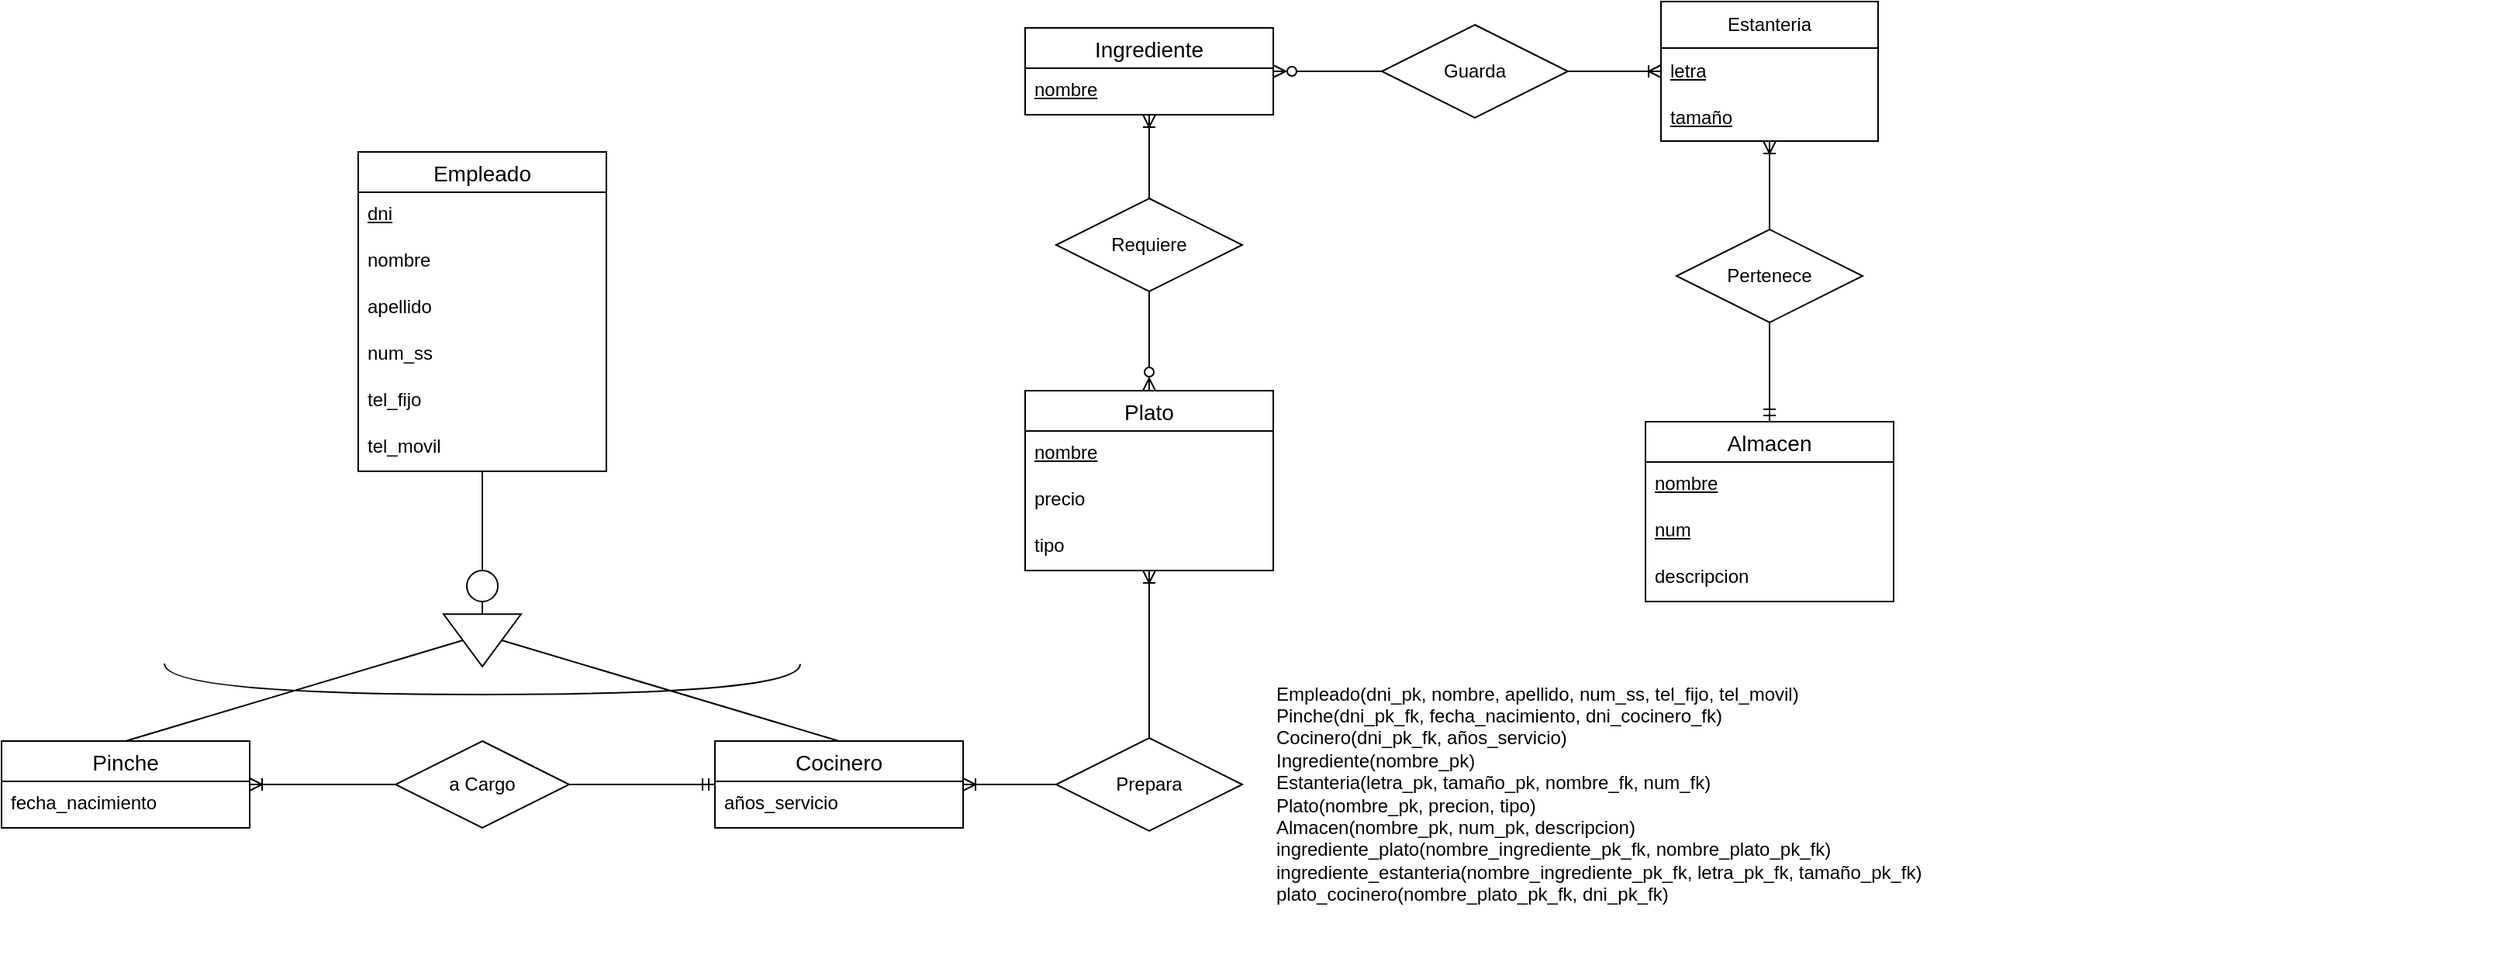 <mxfile version="22.0.4" type="device">
  <diagram name="Página-1" id="isV0oZyiH_nVLni_kfK7">
    <mxGraphModel dx="2734" dy="943" grid="1" gridSize="10" guides="1" tooltips="1" connect="1" arrows="1" fold="1" page="1" pageScale="1" pageWidth="827" pageHeight="1169" math="0" shadow="0">
      <root>
        <mxCell id="0" />
        <mxCell id="1" parent="0" />
        <mxCell id="_Nfx6Fq44ev3ziUcF9c0-1" value="Empleado" style="swimlane;fontStyle=0;childLayout=stackLayout;horizontal=1;startSize=26;horizontalStack=0;resizeParent=1;resizeParentMax=0;resizeLast=0;collapsible=1;marginBottom=0;align=center;fontSize=14;" parent="1" vertex="1">
          <mxGeometry x="159.99" y="100" width="160" height="206" as="geometry" />
        </mxCell>
        <mxCell id="_Nfx6Fq44ev3ziUcF9c0-4" value="dni" style="text;strokeColor=none;fillColor=none;spacingLeft=4;spacingRight=4;overflow=hidden;rotatable=0;points=[[0,0.5],[1,0.5]];portConstraint=eastwest;fontSize=12;whiteSpace=wrap;html=1;fontStyle=4" parent="_Nfx6Fq44ev3ziUcF9c0-1" vertex="1">
          <mxGeometry y="26" width="160" height="30" as="geometry" />
        </mxCell>
        <mxCell id="_Nfx6Fq44ev3ziUcF9c0-2" value="nombre" style="text;strokeColor=none;fillColor=none;spacingLeft=4;spacingRight=4;overflow=hidden;rotatable=0;points=[[0,0.5],[1,0.5]];portConstraint=eastwest;fontSize=12;whiteSpace=wrap;html=1;" parent="_Nfx6Fq44ev3ziUcF9c0-1" vertex="1">
          <mxGeometry y="56" width="160" height="30" as="geometry" />
        </mxCell>
        <mxCell id="_Nfx6Fq44ev3ziUcF9c0-53" value="apellido" style="text;strokeColor=none;fillColor=none;spacingLeft=4;spacingRight=4;overflow=hidden;rotatable=0;points=[[0,0.5],[1,0.5]];portConstraint=eastwest;fontSize=12;whiteSpace=wrap;html=1;" parent="_Nfx6Fq44ev3ziUcF9c0-1" vertex="1">
          <mxGeometry y="86" width="160" height="30" as="geometry" />
        </mxCell>
        <mxCell id="_Nfx6Fq44ev3ziUcF9c0-3" value="num_ss" style="text;strokeColor=none;fillColor=none;spacingLeft=4;spacingRight=4;overflow=hidden;rotatable=0;points=[[0,0.5],[1,0.5]];portConstraint=eastwest;fontSize=12;whiteSpace=wrap;html=1;" parent="_Nfx6Fq44ev3ziUcF9c0-1" vertex="1">
          <mxGeometry y="116" width="160" height="30" as="geometry" />
        </mxCell>
        <mxCell id="_Nfx6Fq44ev3ziUcF9c0-54" value="tel_fijo" style="text;strokeColor=none;fillColor=none;spacingLeft=4;spacingRight=4;overflow=hidden;rotatable=0;points=[[0,0.5],[1,0.5]];portConstraint=eastwest;fontSize=12;whiteSpace=wrap;html=1;" parent="_Nfx6Fq44ev3ziUcF9c0-1" vertex="1">
          <mxGeometry y="146" width="160" height="30" as="geometry" />
        </mxCell>
        <mxCell id="_Nfx6Fq44ev3ziUcF9c0-55" value="tel_movil" style="text;strokeColor=none;fillColor=none;spacingLeft=4;spacingRight=4;overflow=hidden;rotatable=0;points=[[0,0.5],[1,0.5]];portConstraint=eastwest;fontSize=12;whiteSpace=wrap;html=1;" parent="_Nfx6Fq44ev3ziUcF9c0-1" vertex="1">
          <mxGeometry y="176" width="160" height="30" as="geometry" />
        </mxCell>
        <mxCell id="_Nfx6Fq44ev3ziUcF9c0-5" value="Cocinero" style="swimlane;fontStyle=0;childLayout=stackLayout;horizontal=1;startSize=26;horizontalStack=0;resizeParent=1;resizeParentMax=0;resizeLast=0;collapsible=1;marginBottom=0;align=center;fontSize=14;" parent="1" vertex="1">
          <mxGeometry x="390" y="480" width="160" height="56" as="geometry" />
        </mxCell>
        <mxCell id="_Nfx6Fq44ev3ziUcF9c0-6" value="años_servicio" style="text;strokeColor=none;fillColor=none;spacingLeft=4;spacingRight=4;overflow=hidden;rotatable=0;points=[[0,0.5],[1,0.5]];portConstraint=eastwest;fontSize=12;whiteSpace=wrap;html=1;" parent="_Nfx6Fq44ev3ziUcF9c0-5" vertex="1">
          <mxGeometry y="26" width="160" height="30" as="geometry" />
        </mxCell>
        <mxCell id="_Nfx6Fq44ev3ziUcF9c0-9" value="Pinche" style="swimlane;fontStyle=0;childLayout=stackLayout;horizontal=1;startSize=26;horizontalStack=0;resizeParent=1;resizeParentMax=0;resizeLast=0;collapsible=1;marginBottom=0;align=center;fontSize=14;" parent="1" vertex="1">
          <mxGeometry x="-70" y="480" width="160" height="56" as="geometry" />
        </mxCell>
        <mxCell id="_Nfx6Fq44ev3ziUcF9c0-10" value="fecha_nacimiento" style="text;strokeColor=none;fillColor=none;spacingLeft=4;spacingRight=4;overflow=hidden;rotatable=0;points=[[0,0.5],[1,0.5]];portConstraint=eastwest;fontSize=12;whiteSpace=wrap;html=1;" parent="_Nfx6Fq44ev3ziUcF9c0-9" vertex="1">
          <mxGeometry y="26" width="160" height="30" as="geometry" />
        </mxCell>
        <mxCell id="_Nfx6Fq44ev3ziUcF9c0-13" value="Plato" style="swimlane;fontStyle=0;childLayout=stackLayout;horizontal=1;startSize=26;horizontalStack=0;resizeParent=1;resizeParentMax=0;resizeLast=0;collapsible=1;marginBottom=0;align=center;fontSize=14;" parent="1" vertex="1">
          <mxGeometry x="590" y="254" width="160" height="116" as="geometry" />
        </mxCell>
        <mxCell id="_Nfx6Fq44ev3ziUcF9c0-14" value="nombre" style="text;strokeColor=none;fillColor=none;spacingLeft=4;spacingRight=4;overflow=hidden;rotatable=0;points=[[0,0.5],[1,0.5]];portConstraint=eastwest;fontSize=12;whiteSpace=wrap;html=1;fontStyle=4" parent="_Nfx6Fq44ev3ziUcF9c0-13" vertex="1">
          <mxGeometry y="26" width="160" height="30" as="geometry" />
        </mxCell>
        <mxCell id="_Nfx6Fq44ev3ziUcF9c0-15" value="precio" style="text;strokeColor=none;fillColor=none;spacingLeft=4;spacingRight=4;overflow=hidden;rotatable=0;points=[[0,0.5],[1,0.5]];portConstraint=eastwest;fontSize=12;whiteSpace=wrap;html=1;" parent="_Nfx6Fq44ev3ziUcF9c0-13" vertex="1">
          <mxGeometry y="56" width="160" height="30" as="geometry" />
        </mxCell>
        <mxCell id="_Nfx6Fq44ev3ziUcF9c0-16" value="tipo" style="text;strokeColor=none;fillColor=none;spacingLeft=4;spacingRight=4;overflow=hidden;rotatable=0;points=[[0,0.5],[1,0.5]];portConstraint=eastwest;fontSize=12;whiteSpace=wrap;html=1;" parent="_Nfx6Fq44ev3ziUcF9c0-13" vertex="1">
          <mxGeometry y="86" width="160" height="30" as="geometry" />
        </mxCell>
        <mxCell id="_Nfx6Fq44ev3ziUcF9c0-30" value="Ingrediente" style="swimlane;fontStyle=0;childLayout=stackLayout;horizontal=1;startSize=26;horizontalStack=0;resizeParent=1;resizeParentMax=0;resizeLast=0;collapsible=1;marginBottom=0;align=center;fontSize=14;" parent="1" vertex="1">
          <mxGeometry x="590" y="20" width="160" height="56" as="geometry" />
        </mxCell>
        <mxCell id="_Nfx6Fq44ev3ziUcF9c0-31" value="&lt;u&gt;nombre&lt;/u&gt;" style="text;strokeColor=none;fillColor=none;spacingLeft=4;spacingRight=4;overflow=hidden;rotatable=0;points=[[0,0.5],[1,0.5]];portConstraint=eastwest;fontSize=12;whiteSpace=wrap;html=1;" parent="_Nfx6Fq44ev3ziUcF9c0-30" vertex="1">
          <mxGeometry y="26" width="160" height="30" as="geometry" />
        </mxCell>
        <mxCell id="_Nfx6Fq44ev3ziUcF9c0-34" value="Almacen" style="swimlane;fontStyle=0;childLayout=stackLayout;horizontal=1;startSize=26;horizontalStack=0;resizeParent=1;resizeParentMax=0;resizeLast=0;collapsible=1;marginBottom=0;align=center;fontSize=14;" parent="1" vertex="1">
          <mxGeometry x="990" y="274" width="160" height="116" as="geometry" />
        </mxCell>
        <mxCell id="_Nfx6Fq44ev3ziUcF9c0-35" value="nombre" style="text;strokeColor=none;fillColor=none;spacingLeft=4;spacingRight=4;overflow=hidden;rotatable=0;points=[[0,0.5],[1,0.5]];portConstraint=eastwest;fontSize=12;whiteSpace=wrap;html=1;fontStyle=4" parent="_Nfx6Fq44ev3ziUcF9c0-34" vertex="1">
          <mxGeometry y="26" width="160" height="30" as="geometry" />
        </mxCell>
        <mxCell id="_Nfx6Fq44ev3ziUcF9c0-36" value="num" style="text;strokeColor=none;fillColor=none;spacingLeft=4;spacingRight=4;overflow=hidden;rotatable=0;points=[[0,0.5],[1,0.5]];portConstraint=eastwest;fontSize=12;whiteSpace=wrap;html=1;fontStyle=4" parent="_Nfx6Fq44ev3ziUcF9c0-34" vertex="1">
          <mxGeometry y="56" width="160" height="30" as="geometry" />
        </mxCell>
        <mxCell id="_Nfx6Fq44ev3ziUcF9c0-37" value="descripcion" style="text;strokeColor=none;fillColor=none;spacingLeft=4;spacingRight=4;overflow=hidden;rotatable=0;points=[[0,0.5],[1,0.5]];portConstraint=eastwest;fontSize=12;whiteSpace=wrap;html=1;" parent="_Nfx6Fq44ev3ziUcF9c0-34" vertex="1">
          <mxGeometry y="86" width="160" height="30" as="geometry" />
        </mxCell>
        <mxCell id="_Nfx6Fq44ev3ziUcF9c0-39" value="" style="triangle;whiteSpace=wrap;html=1;rotation=90;" parent="1" vertex="1">
          <mxGeometry x="223.12" y="390" width="33.75" height="50" as="geometry" />
        </mxCell>
        <mxCell id="_Nfx6Fq44ev3ziUcF9c0-42" value="" style="endArrow=none;html=1;rounded=0;entryX=0.5;entryY=0;entryDx=0;entryDy=0;exitX=0.5;exitY=1;exitDx=0;exitDy=0;endFill=0;" parent="1" source="_Nfx6Fq44ev3ziUcF9c0-39" target="_Nfx6Fq44ev3ziUcF9c0-9" edge="1">
          <mxGeometry width="50" height="50" relative="1" as="geometry">
            <mxPoint x="50" y="390" as="sourcePoint" />
            <mxPoint x="100" y="340" as="targetPoint" />
          </mxGeometry>
        </mxCell>
        <mxCell id="_Nfx6Fq44ev3ziUcF9c0-43" value="" style="endArrow=none;html=1;rounded=0;entryX=0.5;entryY=0;entryDx=0;entryDy=0;exitX=0.5;exitY=0;exitDx=0;exitDy=0;endFill=0;" parent="1" source="_Nfx6Fq44ev3ziUcF9c0-39" target="_Nfx6Fq44ev3ziUcF9c0-5" edge="1">
          <mxGeometry width="50" height="50" relative="1" as="geometry">
            <mxPoint x="237" y="397" as="sourcePoint" />
            <mxPoint x="130" y="490" as="targetPoint" />
          </mxGeometry>
        </mxCell>
        <mxCell id="_Nfx6Fq44ev3ziUcF9c0-44" value="" style="endArrow=none;html=1;rounded=0;exitX=0.5;exitY=0;exitDx=0;exitDy=0;endFill=0;" parent="1" source="_Nfx6Fq44ev3ziUcF9c0-45" target="_Nfx6Fq44ev3ziUcF9c0-1" edge="1">
          <mxGeometry width="50" height="50" relative="1" as="geometry">
            <mxPoint x="240" y="370" as="sourcePoint" />
            <mxPoint x="70" y="330" as="targetPoint" />
          </mxGeometry>
        </mxCell>
        <mxCell id="_Nfx6Fq44ev3ziUcF9c0-45" value="" style="ellipse;whiteSpace=wrap;html=1;aspect=fixed;" parent="1" vertex="1">
          <mxGeometry x="230.01" y="370" width="20" height="20" as="geometry" />
        </mxCell>
        <mxCell id="_Nfx6Fq44ev3ziUcF9c0-48" value="Estanteria" style="swimlane;fontStyle=0;childLayout=stackLayout;horizontal=1;startSize=30;horizontalStack=0;resizeParent=1;resizeParentMax=0;resizeLast=0;collapsible=1;marginBottom=0;whiteSpace=wrap;html=1;" parent="1" vertex="1">
          <mxGeometry x="1000" y="3" width="140" height="90" as="geometry" />
        </mxCell>
        <mxCell id="_Nfx6Fq44ev3ziUcF9c0-49" value="letra" style="text;strokeColor=none;fillColor=none;align=left;verticalAlign=middle;spacingLeft=4;spacingRight=4;overflow=hidden;points=[[0,0.5],[1,0.5]];portConstraint=eastwest;rotatable=0;whiteSpace=wrap;html=1;fontStyle=4" parent="_Nfx6Fq44ev3ziUcF9c0-48" vertex="1">
          <mxGeometry y="30" width="140" height="30" as="geometry" />
        </mxCell>
        <mxCell id="_Nfx6Fq44ev3ziUcF9c0-50" value="tamaño" style="text;strokeColor=none;fillColor=none;align=left;verticalAlign=middle;spacingLeft=4;spacingRight=4;overflow=hidden;points=[[0,0.5],[1,0.5]];portConstraint=eastwest;rotatable=0;whiteSpace=wrap;html=1;fontStyle=4" parent="_Nfx6Fq44ev3ziUcF9c0-48" vertex="1">
          <mxGeometry y="60" width="140" height="30" as="geometry" />
        </mxCell>
        <mxCell id="_Nfx6Fq44ev3ziUcF9c0-52" value="" style="endArrow=none;html=1;rounded=0;" parent="1" source="_Nfx6Fq44ev3ziUcF9c0-39" target="_Nfx6Fq44ev3ziUcF9c0-45" edge="1">
          <mxGeometry width="50" height="50" relative="1" as="geometry">
            <mxPoint x="80" y="410" as="sourcePoint" />
            <mxPoint x="130" y="360" as="targetPoint" />
          </mxGeometry>
        </mxCell>
        <mxCell id="_Nfx6Fq44ev3ziUcF9c0-59" style="edgeStyle=orthogonalEdgeStyle;rounded=0;orthogonalLoop=1;jettySize=auto;html=1;endArrow=ERoneToMany;endFill=0;" parent="1" source="_Nfx6Fq44ev3ziUcF9c0-58" target="_Nfx6Fq44ev3ziUcF9c0-9" edge="1">
          <mxGeometry relative="1" as="geometry" />
        </mxCell>
        <mxCell id="_Nfx6Fq44ev3ziUcF9c0-60" style="edgeStyle=orthogonalEdgeStyle;rounded=0;orthogonalLoop=1;jettySize=auto;html=1;endArrow=ERmandOne;endFill=0;" parent="1" source="_Nfx6Fq44ev3ziUcF9c0-58" target="_Nfx6Fq44ev3ziUcF9c0-5" edge="1">
          <mxGeometry relative="1" as="geometry" />
        </mxCell>
        <mxCell id="_Nfx6Fq44ev3ziUcF9c0-58" value="a Cargo" style="shape=rhombus;perimeter=rhombusPerimeter;whiteSpace=wrap;html=1;align=center;" parent="1" vertex="1">
          <mxGeometry x="184" y="480" width="112" height="56" as="geometry" />
        </mxCell>
        <mxCell id="_Nfx6Fq44ev3ziUcF9c0-62" style="edgeStyle=orthogonalEdgeStyle;rounded=0;orthogonalLoop=1;jettySize=auto;html=1;endArrow=ERoneToMany;endFill=0;" parent="1" source="_Nfx6Fq44ev3ziUcF9c0-61" target="_Nfx6Fq44ev3ziUcF9c0-5" edge="1">
          <mxGeometry relative="1" as="geometry" />
        </mxCell>
        <mxCell id="_Nfx6Fq44ev3ziUcF9c0-63" style="edgeStyle=orthogonalEdgeStyle;rounded=0;orthogonalLoop=1;jettySize=auto;html=1;endArrow=ERoneToMany;endFill=0;" parent="1" source="_Nfx6Fq44ev3ziUcF9c0-61" target="_Nfx6Fq44ev3ziUcF9c0-13" edge="1">
          <mxGeometry relative="1" as="geometry" />
        </mxCell>
        <mxCell id="_Nfx6Fq44ev3ziUcF9c0-61" value="Prepara" style="shape=rhombus;perimeter=rhombusPerimeter;whiteSpace=wrap;html=1;align=center;" parent="1" vertex="1">
          <mxGeometry x="610" y="478" width="120" height="60" as="geometry" />
        </mxCell>
        <mxCell id="_Nfx6Fq44ev3ziUcF9c0-65" style="edgeStyle=orthogonalEdgeStyle;rounded=0;orthogonalLoop=1;jettySize=auto;html=1;endArrow=ERzeroToMany;endFill=0;" parent="1" source="_Nfx6Fq44ev3ziUcF9c0-64" target="_Nfx6Fq44ev3ziUcF9c0-13" edge="1">
          <mxGeometry relative="1" as="geometry" />
        </mxCell>
        <mxCell id="_Nfx6Fq44ev3ziUcF9c0-66" style="edgeStyle=orthogonalEdgeStyle;rounded=0;orthogonalLoop=1;jettySize=auto;html=1;endArrow=ERoneToMany;endFill=0;" parent="1" source="_Nfx6Fq44ev3ziUcF9c0-64" target="_Nfx6Fq44ev3ziUcF9c0-30" edge="1">
          <mxGeometry relative="1" as="geometry" />
        </mxCell>
        <mxCell id="_Nfx6Fq44ev3ziUcF9c0-64" value="Requiere" style="shape=rhombus;perimeter=rhombusPerimeter;whiteSpace=wrap;html=1;align=center;" parent="1" vertex="1">
          <mxGeometry x="610" y="130" width="120" height="60" as="geometry" />
        </mxCell>
        <mxCell id="_Nfx6Fq44ev3ziUcF9c0-68" style="edgeStyle=orthogonalEdgeStyle;rounded=0;orthogonalLoop=1;jettySize=auto;html=1;endArrow=ERzeroToMany;endFill=0;" parent="1" source="_Nfx6Fq44ev3ziUcF9c0-67" target="_Nfx6Fq44ev3ziUcF9c0-30" edge="1">
          <mxGeometry relative="1" as="geometry" />
        </mxCell>
        <mxCell id="_Nfx6Fq44ev3ziUcF9c0-69" style="edgeStyle=orthogonalEdgeStyle;rounded=0;orthogonalLoop=1;jettySize=auto;html=1;endArrow=ERoneToMany;endFill=0;" parent="1" source="_Nfx6Fq44ev3ziUcF9c0-67" target="_Nfx6Fq44ev3ziUcF9c0-48" edge="1">
          <mxGeometry relative="1" as="geometry" />
        </mxCell>
        <mxCell id="_Nfx6Fq44ev3ziUcF9c0-67" value="Guarda" style="shape=rhombus;perimeter=rhombusPerimeter;whiteSpace=wrap;html=1;align=center;" parent="1" vertex="1">
          <mxGeometry x="820" y="18" width="120" height="60" as="geometry" />
        </mxCell>
        <mxCell id="_Nfx6Fq44ev3ziUcF9c0-71" style="edgeStyle=orthogonalEdgeStyle;rounded=0;orthogonalLoop=1;jettySize=auto;html=1;endArrow=ERoneToMany;endFill=0;" parent="1" source="_Nfx6Fq44ev3ziUcF9c0-70" target="_Nfx6Fq44ev3ziUcF9c0-48" edge="1">
          <mxGeometry relative="1" as="geometry" />
        </mxCell>
        <mxCell id="_Nfx6Fq44ev3ziUcF9c0-72" style="edgeStyle=orthogonalEdgeStyle;rounded=0;orthogonalLoop=1;jettySize=auto;html=1;endArrow=ERmandOne;endFill=0;" parent="1" source="_Nfx6Fq44ev3ziUcF9c0-70" target="_Nfx6Fq44ev3ziUcF9c0-34" edge="1">
          <mxGeometry relative="1" as="geometry" />
        </mxCell>
        <mxCell id="_Nfx6Fq44ev3ziUcF9c0-70" value="Pertenece" style="shape=rhombus;perimeter=rhombusPerimeter;whiteSpace=wrap;html=1;align=center;" parent="1" vertex="1">
          <mxGeometry x="1010" y="150" width="120" height="60" as="geometry" />
        </mxCell>
        <mxCell id="_Nfx6Fq44ev3ziUcF9c0-76" value="" style="endArrow=none;html=1;rounded=0;edgeStyle=orthogonalEdgeStyle;curved=1;" parent="1" edge="1">
          <mxGeometry width="50" height="50" relative="1" as="geometry">
            <mxPoint x="34.99" y="430" as="sourcePoint" />
            <mxPoint x="444.99" y="430.4" as="targetPoint" />
            <Array as="points">
              <mxPoint x="35" y="450" />
              <mxPoint x="445" y="450" />
            </Array>
          </mxGeometry>
        </mxCell>
        <mxCell id="3J1bIUCauJIn3KedwMdZ-1" value="Empleado(dni_pk, nombre, apellido, num_ss, tel_fijo, tel_movil)&lt;br&gt;Pinche(dni_pk_fk, fecha_nacimiento, dni_cocinero_fk)&lt;br&gt;Cocinero(dni_pk_fk, años_servicio)&lt;br&gt;Ingrediente(nombre_pk)&lt;br&gt;Estanteria(letra_pk, tamaño_pk, nombre_fk, num_fk)&lt;br&gt;Plato(nombre_pk, precion, tipo)&lt;br&gt;Almacen(nombre_pk, num_pk, descripcion)&lt;br&gt;ingrediente_plato(nombre_ingrediente_pk_fk, nombre_plato_pk_fk)&lt;br&gt;ingrediente_estanteria(nombre_ingrediente_pk_fk, letra_pk_fk, tamaño_pk_fk)&lt;br&gt;plato_cocinero(nombre_plato_pk_fk, dni_pk_fk)" style="text;html=1;strokeColor=none;fillColor=none;align=left;verticalAlign=middle;whiteSpace=wrap;rounded=0;" vertex="1" parent="1">
          <mxGeometry x="750" y="410" width="790" height="207" as="geometry" />
        </mxCell>
      </root>
    </mxGraphModel>
  </diagram>
</mxfile>
